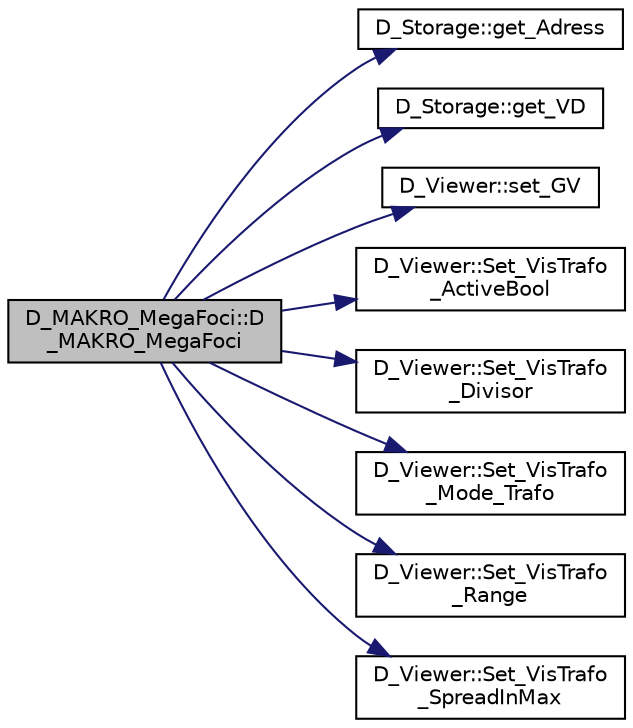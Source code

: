 digraph "D_MAKRO_MegaFoci::D_MAKRO_MegaFoci"
{
 // LATEX_PDF_SIZE
  edge [fontname="Helvetica",fontsize="10",labelfontname="Helvetica",labelfontsize="10"];
  node [fontname="Helvetica",fontsize="10",shape=record];
  rankdir="LR";
  Node1 [label="D_MAKRO_MegaFoci::D\l_MAKRO_MegaFoci",height=0.2,width=0.4,color="black", fillcolor="grey75", style="filled", fontcolor="black",tooltip=" "];
  Node1 -> Node2 [color="midnightblue",fontsize="10",style="solid",fontname="Helvetica"];
  Node2 [label="D_Storage::get_Adress",height=0.2,width=0.4,color="black", fillcolor="white", style="filled",URL="$class_d___storage.html#af94557fe05b23025465e7ec2f1116ab0",tooltip=" "];
  Node1 -> Node3 [color="midnightblue",fontsize="10",style="solid",fontname="Helvetica"];
  Node3 [label="D_Storage::get_VD",height=0.2,width=0.4,color="black", fillcolor="white", style="filled",URL="$class_d___storage.html#a8d95f67af88d204197f5ae4db412ba8b",tooltip=" "];
  Node1 -> Node4 [color="midnightblue",fontsize="10",style="solid",fontname="Helvetica"];
  Node4 [label="D_Viewer::set_GV",height=0.2,width=0.4,color="black", fillcolor="white", style="filled",URL="$class_d___viewer.html#a0a82b73c52432db9a5bf4242ea5466fe",tooltip=" "];
  Node1 -> Node5 [color="midnightblue",fontsize="10",style="solid",fontname="Helvetica"];
  Node5 [label="D_Viewer::Set_VisTrafo\l_ActiveBool",height=0.2,width=0.4,color="black", fillcolor="white", style="filled",URL="$class_d___viewer.html#ad36a0444bd40ad7c01452081b55eff5b",tooltip=" "];
  Node1 -> Node6 [color="midnightblue",fontsize="10",style="solid",fontname="Helvetica"];
  Node6 [label="D_Viewer::Set_VisTrafo\l_Divisor",height=0.2,width=0.4,color="black", fillcolor="white", style="filled",URL="$class_d___viewer.html#afb0bb83986c7724bef49eb7b8aa5c227",tooltip=" "];
  Node1 -> Node7 [color="midnightblue",fontsize="10",style="solid",fontname="Helvetica"];
  Node7 [label="D_Viewer::Set_VisTrafo\l_Mode_Trafo",height=0.2,width=0.4,color="black", fillcolor="white", style="filled",URL="$class_d___viewer.html#a0d64ecb43a4f7f279f493292053b1a6c",tooltip=" "];
  Node1 -> Node8 [color="midnightblue",fontsize="10",style="solid",fontname="Helvetica"];
  Node8 [label="D_Viewer::Set_VisTrafo\l_Range",height=0.2,width=0.4,color="black", fillcolor="white", style="filled",URL="$class_d___viewer.html#a781eeb0572a756a258e20b67e33f26df",tooltip=" "];
  Node1 -> Node9 [color="midnightblue",fontsize="10",style="solid",fontname="Helvetica"];
  Node9 [label="D_Viewer::Set_VisTrafo\l_SpreadInMax",height=0.2,width=0.4,color="black", fillcolor="white", style="filled",URL="$class_d___viewer.html#ad488d20c9940b81580693d3ab70ce5d6",tooltip=" "];
}

